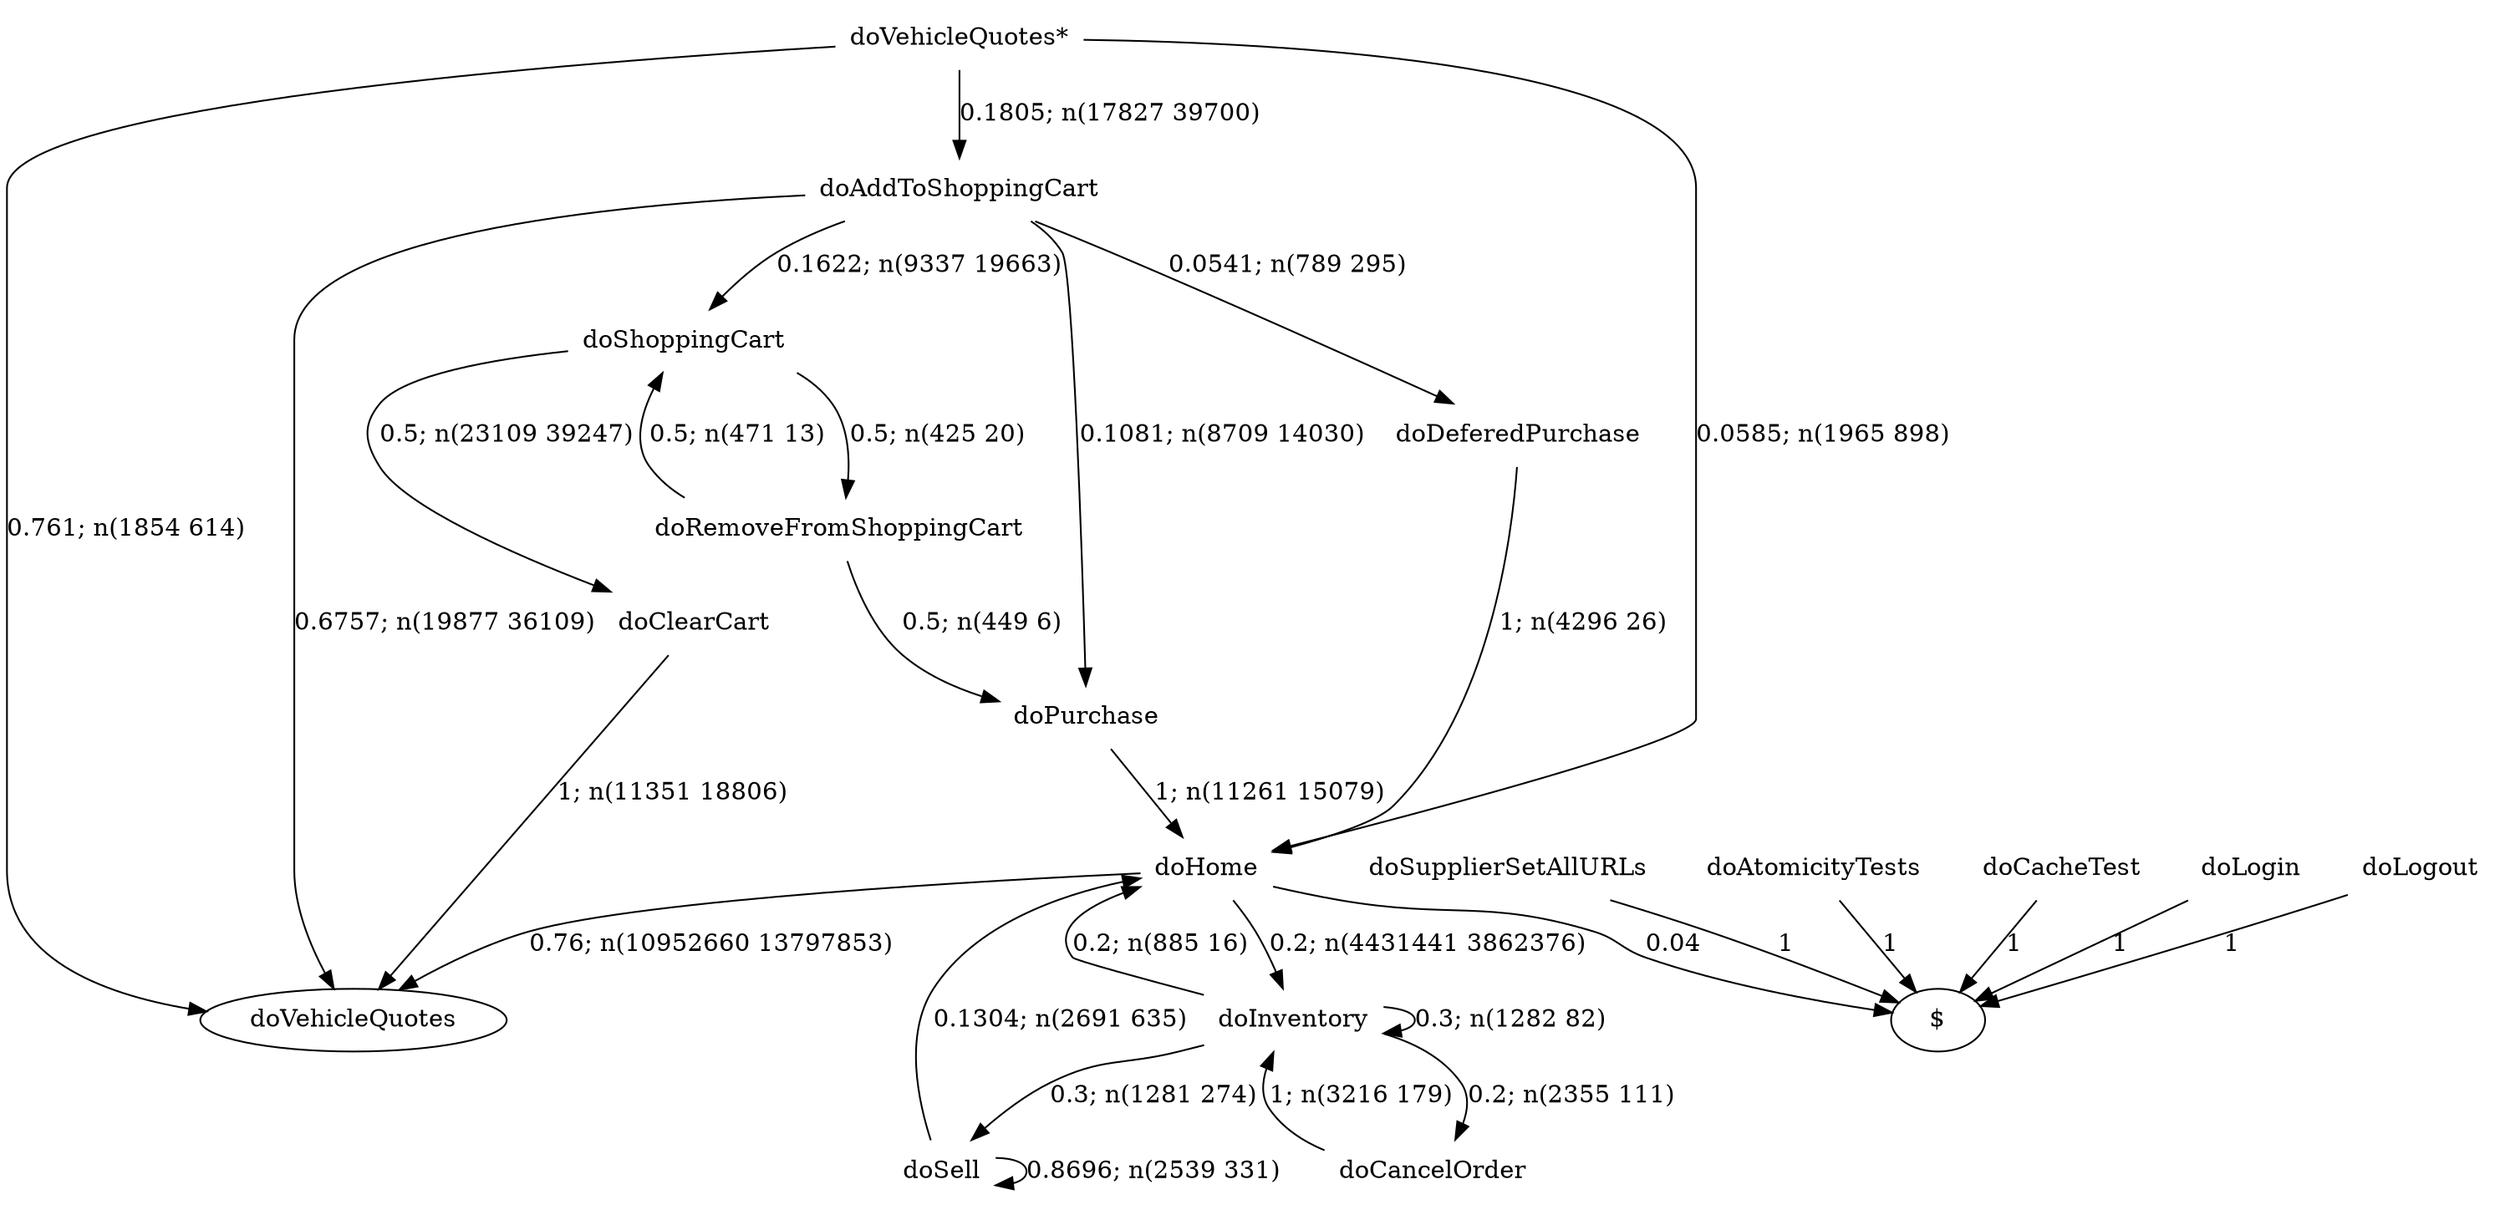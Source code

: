 digraph G {"doVehicleQuotes*" [label="doVehicleQuotes*",shape=none];"doSupplierSetAllURLs" [label="doSupplierSetAllURLs",shape=none];"doAtomicityTests" [label="doAtomicityTests",shape=none];"doCacheTest" [label="doCacheTest",shape=none];"doLogin" [label="doLogin",shape=none];"doAddToShoppingCart" [label="doAddToShoppingCart",shape=none];"doDeferedPurchase" [label="doDeferedPurchase",shape=none];"doHome" [label="doHome",shape=none];"doShoppingCart" [label="doShoppingCart",shape=none];"doClearCart" [label="doClearCart",shape=none];"doPurchase" [label="doPurchase",shape=none];"doInventory" [label="doInventory",shape=none];"doSell" [label="doSell",shape=none];"doLogout" [label="doLogout",shape=none];"doCancelOrder" [label="doCancelOrder",shape=none];"doRemoveFromShoppingCart" [label="doRemoveFromShoppingCart",shape=none];"doVehicleQuotes*"->"doVehicleQuotes" [style=solid,label="0.761; n(1854 614)"];"doVehicleQuotes*"->"doAddToShoppingCart" [style=solid,label="0.1805; n(17827 39700)"];"doVehicleQuotes*"->"doHome" [style=solid,label="0.0585; n(1965 898)"];"doSupplierSetAllURLs"->"$" [style=solid,label="1"];"doAtomicityTests"->"$" [style=solid,label="1"];"doCacheTest"->"$" [style=solid,label="1"];"doLogin"->"$" [style=solid,label="1"];"doAddToShoppingCart"->"doVehicleQuotes" [style=solid,label="0.6757; n(19877 36109)"];"doAddToShoppingCart"->"doDeferedPurchase" [style=solid,label="0.0541; n(789 295)"];"doAddToShoppingCart"->"doShoppingCart" [style=solid,label="0.1622; n(9337 19663)"];"doAddToShoppingCart"->"doPurchase" [style=solid,label="0.1081; n(8709 14030)"];"doDeferedPurchase"->"doHome" [style=solid,label="1; n(4296 26)"];"doHome"->"doVehicleQuotes" [style=solid,label="0.76; n(10952660 13797853)"];"doHome"->"doInventory" [style=solid,label="0.2; n(4431441 3862376)"];"doHome"->"$" [style=solid,label="0.04"];"doShoppingCart"->"doClearCart" [style=solid,label="0.5; n(23109 39247)"];"doShoppingCart"->"doRemoveFromShoppingCart" [style=solid,label="0.5; n(425 20)"];"doClearCart"->"doVehicleQuotes" [style=solid,label="1; n(11351 18806)"];"doPurchase"->"doHome" [style=solid,label="1; n(11261 15079)"];"doInventory"->"doHome" [style=solid,label="0.2; n(885 16)"];"doInventory"->"doInventory" [style=solid,label="0.3; n(1282 82)"];"doInventory"->"doSell" [style=solid,label="0.3; n(1281 274)"];"doInventory"->"doCancelOrder" [style=solid,label="0.2; n(2355 111)"];"doSell"->"doHome" [style=solid,label="0.1304; n(2691 635)"];"doSell"->"doSell" [style=solid,label="0.8696; n(2539 331)"];"doLogout"->"$" [style=solid,label="1"];"doCancelOrder"->"doInventory" [style=solid,label="1; n(3216 179)"];"doRemoveFromShoppingCart"->"doShoppingCart" [style=solid,label="0.5; n(471 13)"];"doRemoveFromShoppingCart"->"doPurchase" [style=solid,label="0.5; n(449 6)"];}